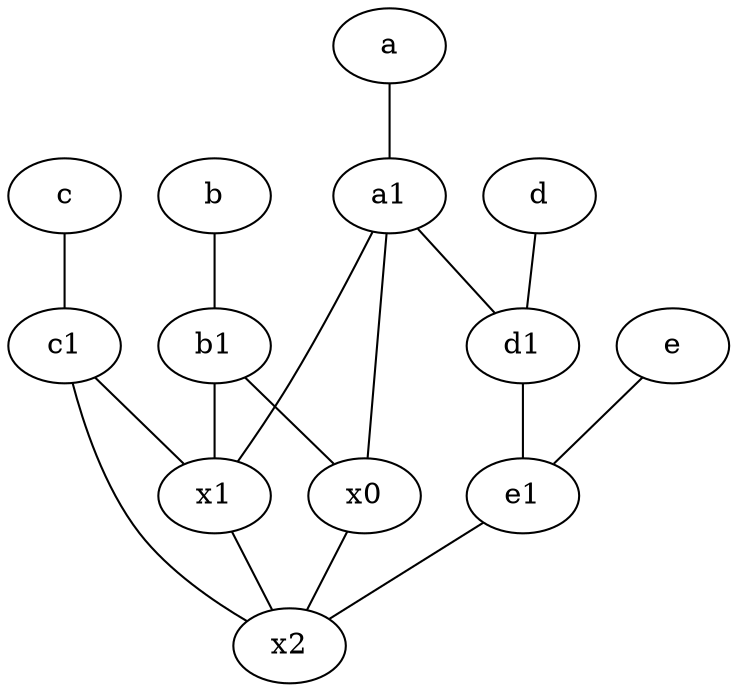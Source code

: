 graph {
	node [labelfontsize=50]
	b [labelfontsize=50 pos="10,4!"]
	a1 [labelfontsize=50 pos="8,3!"]
	d1 [labelfontsize=50 pos="3,5!"]
	c1 [labelfontsize=50 pos="4.5,3!"]
	x0 [labelfontsize=50]
	e1 [labelfontsize=50 pos="7,7!"]
	e [labelfontsize=50 pos="7,9!"]
	d [labelfontsize=50 pos="2,5!"]
	x2 [labelfontsize=50]
	c [labelfontsize=50 pos="4.5,2!"]
	a [labelfontsize=50 pos="8,2!"]
	x1 [labelfontsize=50]
	b1 [labelfontsize=50 pos="9,4!"]
	a -- a1
	b -- b1
	e1 -- x2
	a1 -- x1
	d -- d1
	c -- c1
	b1 -- x0
	c1 -- x2
	b1 -- x1
	a1 -- x0
	x1 -- x2
	e -- e1
	x0 -- x2
	a1 -- d1
	c1 -- x1
	d1 -- e1
}
